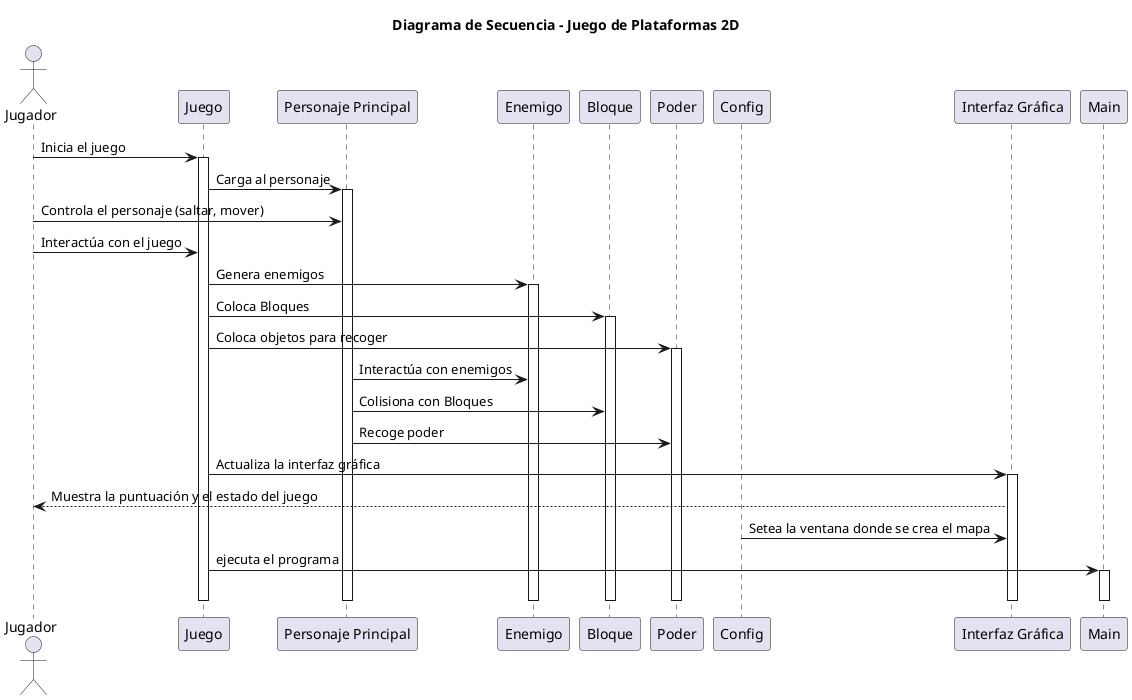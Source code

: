 @startuml Diagramas

title Diagrama de Secuencia - Juego de Plataformas 2D

actor Jugador
participant "Juego" as Juego
participant "Personaje Principal" as Personaje
participant "Enemigo" as Enemigo
participant "Bloque" as Bloque
participant "Poder" as Poder
participant "Config" as Config
participant "Interfaz Gráfica" as Interfaz
participant "Main" as Main


Jugador -> Juego: Inicia el juego
activate Juego

Juego -> Personaje: Carga al personaje
activate Personaje

Jugador -> Personaje: Controla el personaje (saltar, mover)
Jugador -> Juego: Interactúa con el juego

Juego -> Enemigo: Genera enemigos
activate Enemigo
Juego -> Bloque: Coloca Bloques
activate Bloque
Juego -> Poder: Coloca objetos para recoger
activate Poder

Personaje -> Enemigo: Interactúa con enemigos
Personaje -> Bloque: Colisiona con Bloques
Personaje -> Poder: Recoge poder

Juego -> Interfaz: Actualiza la interfaz gráfica
activate Interfaz
Interfaz --> Jugador: Muestra la puntuación y el estado del juego

Config -> Interfaz: Setea la ventana donde se crea el mapa

Juego -> Main: ejecuta el programa
activate Main


deactivate Juego
deactivate Personaje
deactivate Enemigo
deactivate Bloque
deactivate Poder
deactivate Interfaz
deactivate Main
@enduml

